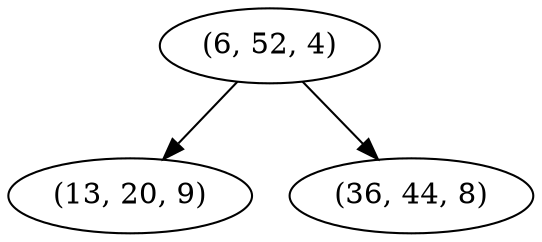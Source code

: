digraph tree {
    "(6, 52, 4)";
    "(13, 20, 9)";
    "(36, 44, 8)";
    "(6, 52, 4)" -> "(13, 20, 9)";
    "(6, 52, 4)" -> "(36, 44, 8)";
}
